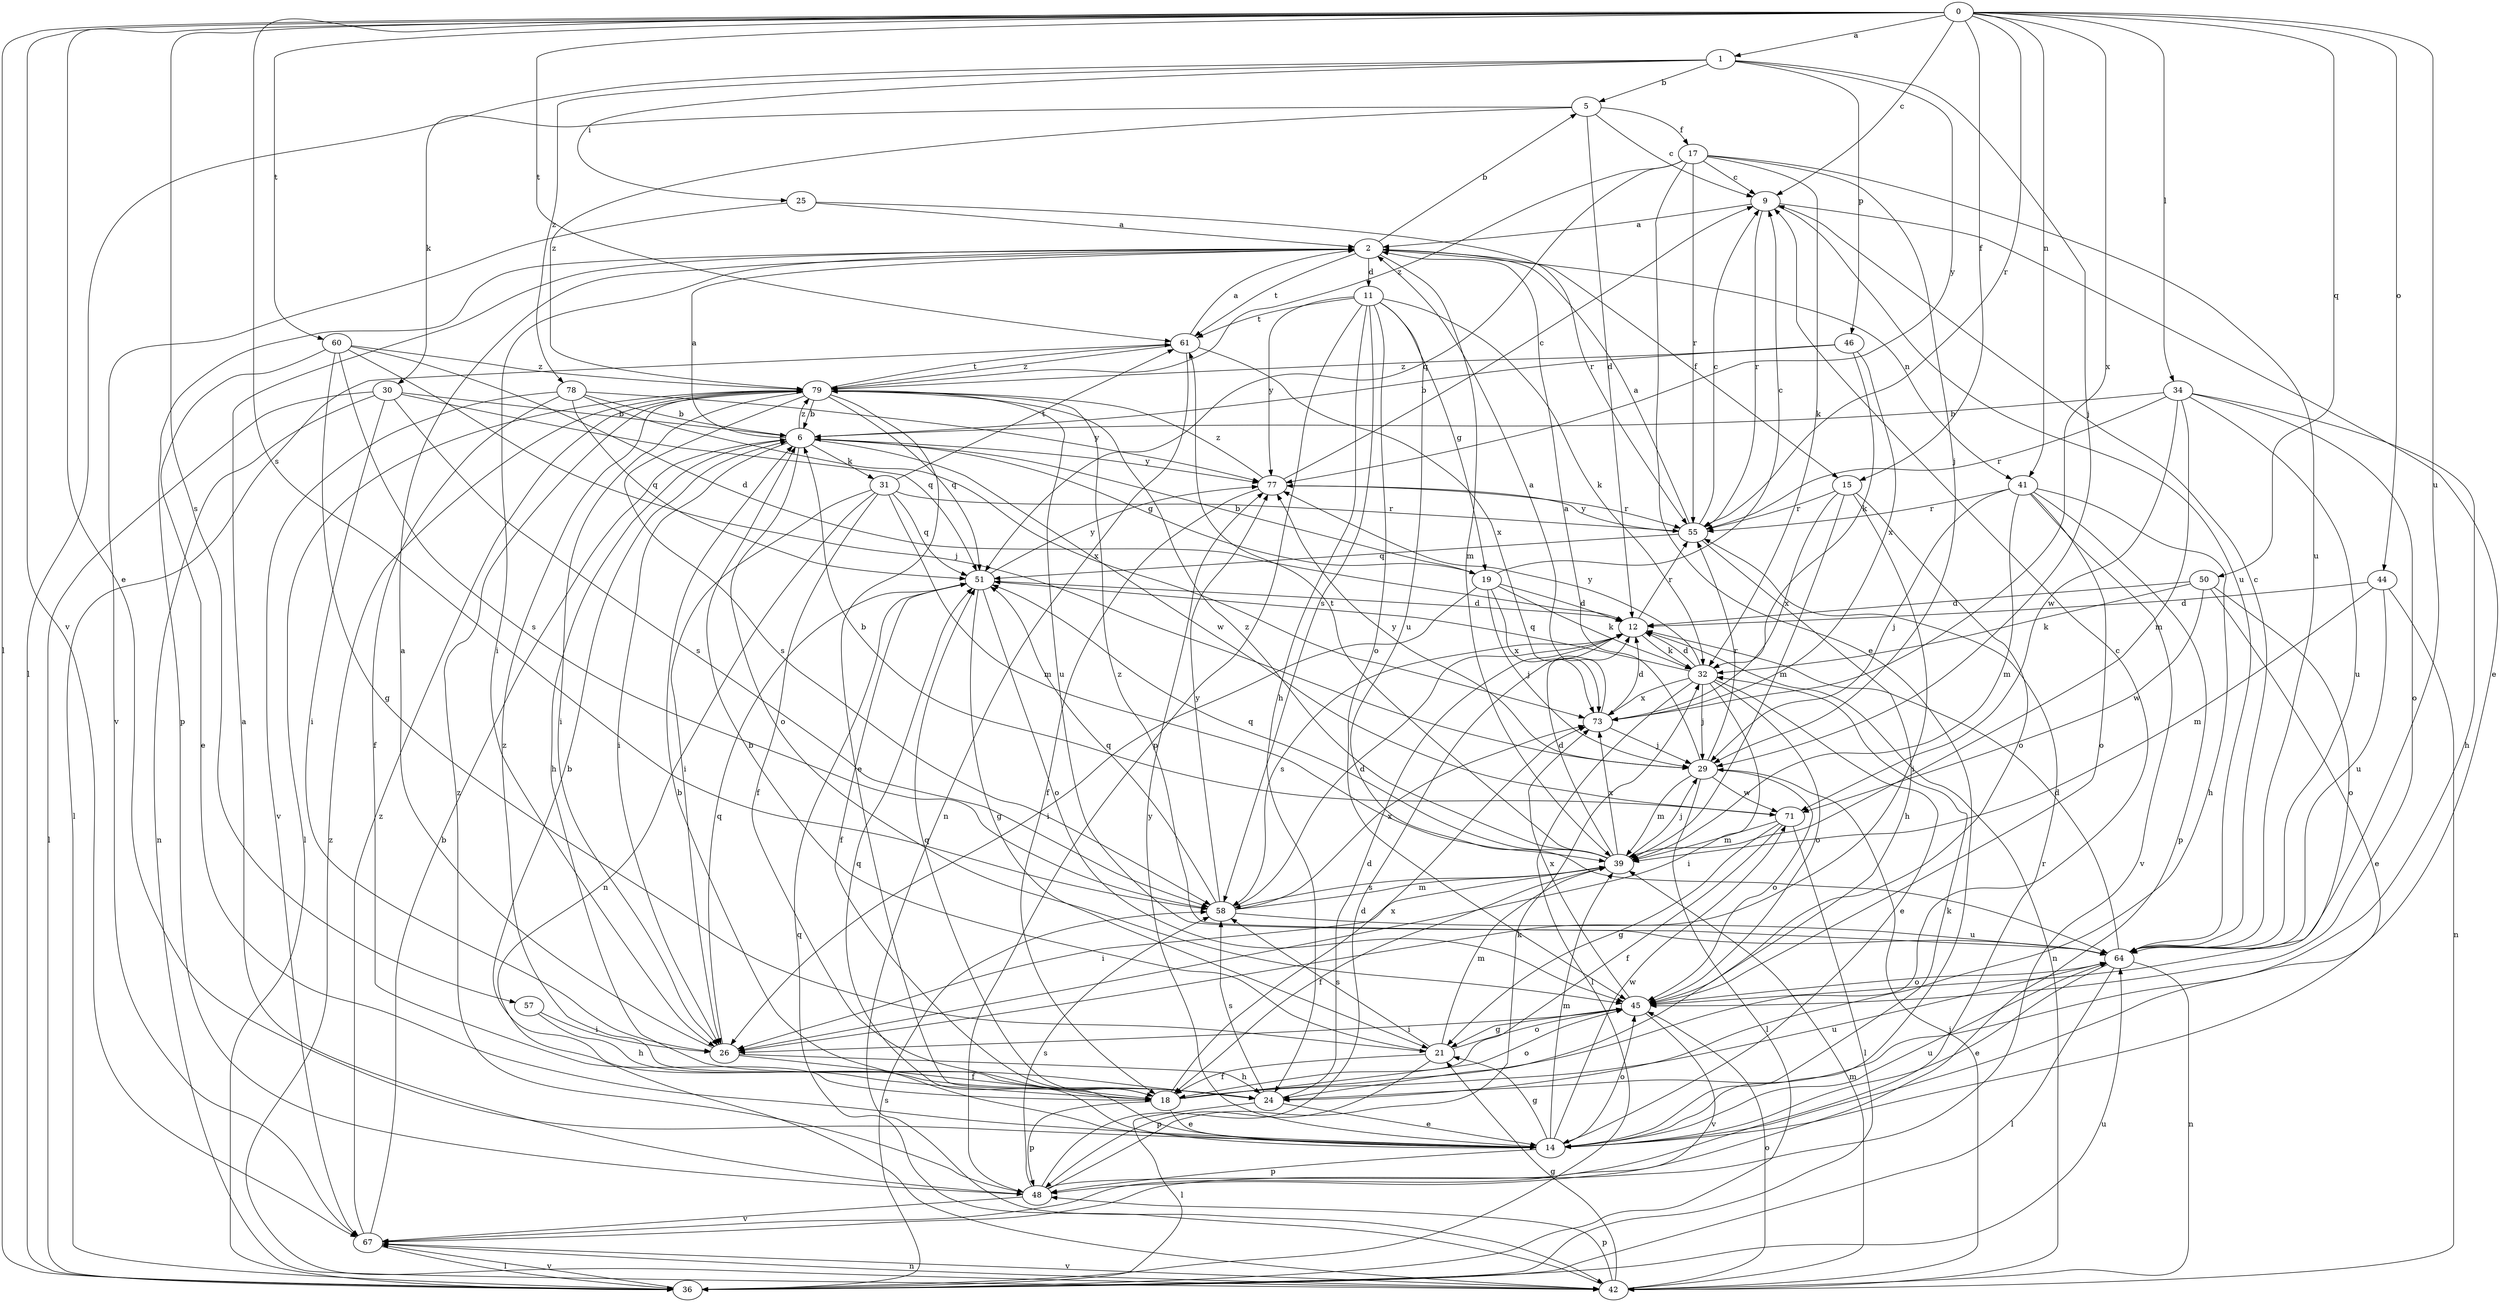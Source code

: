 strict digraph  {
0;
1;
2;
5;
6;
9;
11;
12;
14;
15;
17;
18;
19;
21;
24;
25;
26;
29;
30;
31;
32;
34;
36;
39;
41;
42;
44;
45;
46;
48;
50;
51;
55;
57;
58;
60;
61;
64;
67;
71;
73;
77;
78;
79;
0 -> 1  [label=a];
0 -> 9  [label=c];
0 -> 14  [label=e];
0 -> 15  [label=f];
0 -> 34  [label=l];
0 -> 36  [label=l];
0 -> 41  [label=n];
0 -> 44  [label=o];
0 -> 50  [label=q];
0 -> 55  [label=r];
0 -> 57  [label=s];
0 -> 58  [label=s];
0 -> 60  [label=t];
0 -> 61  [label=t];
0 -> 64  [label=u];
0 -> 67  [label=v];
0 -> 73  [label=x];
1 -> 5  [label=b];
1 -> 25  [label=i];
1 -> 29  [label=j];
1 -> 36  [label=l];
1 -> 46  [label=p];
1 -> 77  [label=y];
1 -> 78  [label=z];
2 -> 5  [label=b];
2 -> 11  [label=d];
2 -> 15  [label=f];
2 -> 26  [label=i];
2 -> 39  [label=m];
2 -> 41  [label=n];
2 -> 48  [label=p];
2 -> 61  [label=t];
5 -> 9  [label=c];
5 -> 12  [label=d];
5 -> 17  [label=f];
5 -> 30  [label=k];
5 -> 79  [label=z];
6 -> 2  [label=a];
6 -> 19  [label=g];
6 -> 24  [label=h];
6 -> 26  [label=i];
6 -> 31  [label=k];
6 -> 45  [label=o];
6 -> 71  [label=w];
6 -> 77  [label=y];
6 -> 79  [label=z];
9 -> 2  [label=a];
9 -> 14  [label=e];
9 -> 55  [label=r];
9 -> 64  [label=u];
11 -> 19  [label=g];
11 -> 24  [label=h];
11 -> 32  [label=k];
11 -> 45  [label=o];
11 -> 48  [label=p];
11 -> 58  [label=s];
11 -> 61  [label=t];
11 -> 64  [label=u];
11 -> 77  [label=y];
12 -> 32  [label=k];
12 -> 42  [label=n];
12 -> 55  [label=r];
12 -> 58  [label=s];
14 -> 6  [label=b];
14 -> 21  [label=g];
14 -> 32  [label=k];
14 -> 39  [label=m];
14 -> 45  [label=o];
14 -> 48  [label=p];
14 -> 51  [label=q];
14 -> 64  [label=u];
14 -> 71  [label=w];
14 -> 77  [label=y];
15 -> 26  [label=i];
15 -> 39  [label=m];
15 -> 45  [label=o];
15 -> 55  [label=r];
15 -> 73  [label=x];
17 -> 9  [label=c];
17 -> 14  [label=e];
17 -> 29  [label=j];
17 -> 32  [label=k];
17 -> 51  [label=q];
17 -> 55  [label=r];
17 -> 64  [label=u];
17 -> 79  [label=z];
18 -> 6  [label=b];
18 -> 9  [label=c];
18 -> 14  [label=e];
18 -> 45  [label=o];
18 -> 48  [label=p];
18 -> 51  [label=q];
18 -> 64  [label=u];
18 -> 73  [label=x];
19 -> 6  [label=b];
19 -> 9  [label=c];
19 -> 12  [label=d];
19 -> 26  [label=i];
19 -> 29  [label=j];
19 -> 32  [label=k];
19 -> 73  [label=x];
21 -> 6  [label=b];
21 -> 18  [label=f];
21 -> 39  [label=m];
21 -> 45  [label=o];
21 -> 48  [label=p];
21 -> 58  [label=s];
24 -> 12  [label=d];
24 -> 14  [label=e];
24 -> 36  [label=l];
24 -> 58  [label=s];
24 -> 79  [label=z];
25 -> 2  [label=a];
25 -> 55  [label=r];
25 -> 67  [label=v];
26 -> 2  [label=a];
26 -> 18  [label=f];
26 -> 24  [label=h];
26 -> 51  [label=q];
29 -> 2  [label=a];
29 -> 36  [label=l];
29 -> 39  [label=m];
29 -> 45  [label=o];
29 -> 55  [label=r];
29 -> 71  [label=w];
29 -> 77  [label=y];
30 -> 6  [label=b];
30 -> 26  [label=i];
30 -> 36  [label=l];
30 -> 42  [label=n];
30 -> 51  [label=q];
30 -> 58  [label=s];
31 -> 18  [label=f];
31 -> 26  [label=i];
31 -> 39  [label=m];
31 -> 42  [label=n];
31 -> 51  [label=q];
31 -> 55  [label=r];
31 -> 61  [label=t];
32 -> 12  [label=d];
32 -> 14  [label=e];
32 -> 26  [label=i];
32 -> 29  [label=j];
32 -> 36  [label=l];
32 -> 45  [label=o];
32 -> 51  [label=q];
32 -> 73  [label=x];
32 -> 77  [label=y];
34 -> 6  [label=b];
34 -> 24  [label=h];
34 -> 39  [label=m];
34 -> 45  [label=o];
34 -> 55  [label=r];
34 -> 64  [label=u];
34 -> 71  [label=w];
36 -> 58  [label=s];
36 -> 64  [label=u];
36 -> 67  [label=v];
39 -> 12  [label=d];
39 -> 18  [label=f];
39 -> 26  [label=i];
39 -> 29  [label=j];
39 -> 51  [label=q];
39 -> 58  [label=s];
39 -> 61  [label=t];
39 -> 73  [label=x];
39 -> 79  [label=z];
41 -> 24  [label=h];
41 -> 29  [label=j];
41 -> 39  [label=m];
41 -> 45  [label=o];
41 -> 48  [label=p];
41 -> 55  [label=r];
41 -> 67  [label=v];
42 -> 21  [label=g];
42 -> 29  [label=j];
42 -> 39  [label=m];
42 -> 45  [label=o];
42 -> 48  [label=p];
42 -> 51  [label=q];
42 -> 67  [label=v];
42 -> 79  [label=z];
44 -> 12  [label=d];
44 -> 39  [label=m];
44 -> 42  [label=n];
44 -> 64  [label=u];
45 -> 21  [label=g];
45 -> 26  [label=i];
45 -> 67  [label=v];
45 -> 73  [label=x];
46 -> 6  [label=b];
46 -> 32  [label=k];
46 -> 73  [label=x];
46 -> 79  [label=z];
48 -> 2  [label=a];
48 -> 12  [label=d];
48 -> 32  [label=k];
48 -> 55  [label=r];
48 -> 58  [label=s];
48 -> 67  [label=v];
48 -> 79  [label=z];
50 -> 12  [label=d];
50 -> 14  [label=e];
50 -> 32  [label=k];
50 -> 45  [label=o];
50 -> 71  [label=w];
51 -> 12  [label=d];
51 -> 18  [label=f];
51 -> 21  [label=g];
51 -> 45  [label=o];
51 -> 77  [label=y];
55 -> 2  [label=a];
55 -> 9  [label=c];
55 -> 24  [label=h];
55 -> 51  [label=q];
55 -> 77  [label=y];
57 -> 24  [label=h];
57 -> 26  [label=i];
58 -> 12  [label=d];
58 -> 39  [label=m];
58 -> 51  [label=q];
58 -> 64  [label=u];
58 -> 73  [label=x];
58 -> 77  [label=y];
60 -> 12  [label=d];
60 -> 14  [label=e];
60 -> 21  [label=g];
60 -> 29  [label=j];
60 -> 58  [label=s];
60 -> 79  [label=z];
61 -> 2  [label=a];
61 -> 36  [label=l];
61 -> 42  [label=n];
61 -> 73  [label=x];
61 -> 79  [label=z];
64 -> 9  [label=c];
64 -> 12  [label=d];
64 -> 14  [label=e];
64 -> 36  [label=l];
64 -> 42  [label=n];
64 -> 45  [label=o];
64 -> 79  [label=z];
67 -> 6  [label=b];
67 -> 36  [label=l];
67 -> 42  [label=n];
67 -> 79  [label=z];
71 -> 6  [label=b];
71 -> 18  [label=f];
71 -> 21  [label=g];
71 -> 36  [label=l];
71 -> 39  [label=m];
73 -> 2  [label=a];
73 -> 12  [label=d];
73 -> 29  [label=j];
77 -> 9  [label=c];
77 -> 18  [label=f];
77 -> 55  [label=r];
77 -> 79  [label=z];
78 -> 6  [label=b];
78 -> 18  [label=f];
78 -> 51  [label=q];
78 -> 67  [label=v];
78 -> 73  [label=x];
78 -> 77  [label=y];
79 -> 6  [label=b];
79 -> 14  [label=e];
79 -> 26  [label=i];
79 -> 36  [label=l];
79 -> 51  [label=q];
79 -> 58  [label=s];
79 -> 61  [label=t];
79 -> 64  [label=u];
}

